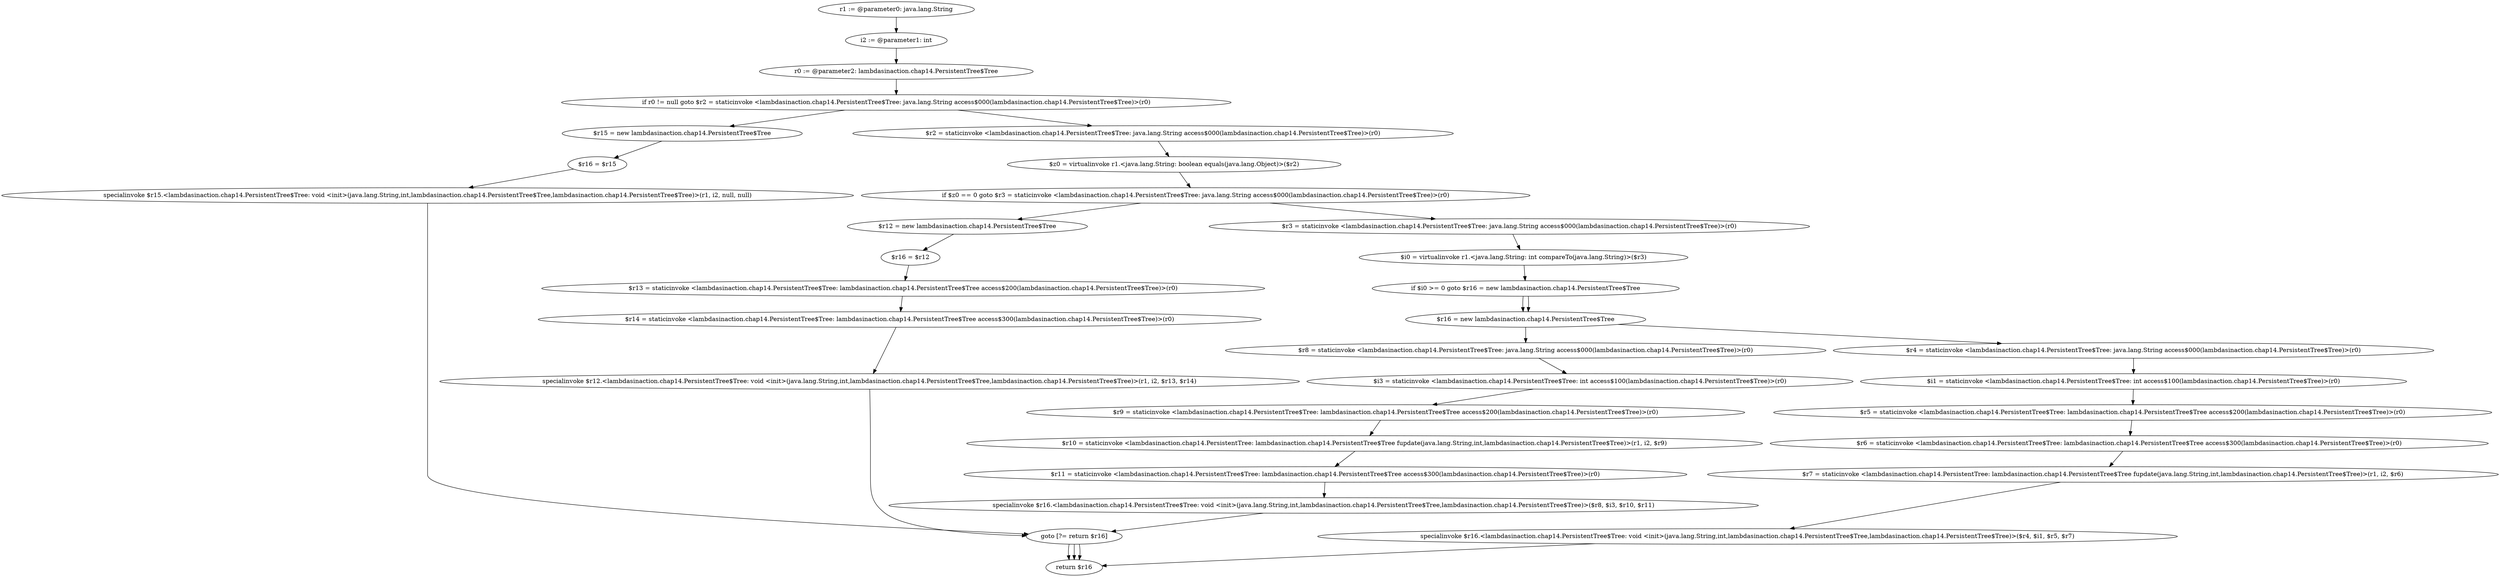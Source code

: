 digraph "unitGraph" {
    "r1 := @parameter0: java.lang.String"
    "i2 := @parameter1: int"
    "r0 := @parameter2: lambdasinaction.chap14.PersistentTree$Tree"
    "if r0 != null goto $r2 = staticinvoke <lambdasinaction.chap14.PersistentTree$Tree: java.lang.String access$000(lambdasinaction.chap14.PersistentTree$Tree)>(r0)"
    "$r15 = new lambdasinaction.chap14.PersistentTree$Tree"
    "$r16 = $r15"
    "specialinvoke $r15.<lambdasinaction.chap14.PersistentTree$Tree: void <init>(java.lang.String,int,lambdasinaction.chap14.PersistentTree$Tree,lambdasinaction.chap14.PersistentTree$Tree)>(r1, i2, null, null)"
    "goto [?= return $r16]"
    "$r2 = staticinvoke <lambdasinaction.chap14.PersistentTree$Tree: java.lang.String access$000(lambdasinaction.chap14.PersistentTree$Tree)>(r0)"
    "$z0 = virtualinvoke r1.<java.lang.String: boolean equals(java.lang.Object)>($r2)"
    "if $z0 == 0 goto $r3 = staticinvoke <lambdasinaction.chap14.PersistentTree$Tree: java.lang.String access$000(lambdasinaction.chap14.PersistentTree$Tree)>(r0)"
    "$r12 = new lambdasinaction.chap14.PersistentTree$Tree"
    "$r16 = $r12"
    "$r13 = staticinvoke <lambdasinaction.chap14.PersistentTree$Tree: lambdasinaction.chap14.PersistentTree$Tree access$200(lambdasinaction.chap14.PersistentTree$Tree)>(r0)"
    "$r14 = staticinvoke <lambdasinaction.chap14.PersistentTree$Tree: lambdasinaction.chap14.PersistentTree$Tree access$300(lambdasinaction.chap14.PersistentTree$Tree)>(r0)"
    "specialinvoke $r12.<lambdasinaction.chap14.PersistentTree$Tree: void <init>(java.lang.String,int,lambdasinaction.chap14.PersistentTree$Tree,lambdasinaction.chap14.PersistentTree$Tree)>(r1, i2, $r13, $r14)"
    "$r3 = staticinvoke <lambdasinaction.chap14.PersistentTree$Tree: java.lang.String access$000(lambdasinaction.chap14.PersistentTree$Tree)>(r0)"
    "$i0 = virtualinvoke r1.<java.lang.String: int compareTo(java.lang.String)>($r3)"
    "if $i0 >= 0 goto $r16 = new lambdasinaction.chap14.PersistentTree$Tree"
    "$r16 = new lambdasinaction.chap14.PersistentTree$Tree"
    "$r8 = staticinvoke <lambdasinaction.chap14.PersistentTree$Tree: java.lang.String access$000(lambdasinaction.chap14.PersistentTree$Tree)>(r0)"
    "$i3 = staticinvoke <lambdasinaction.chap14.PersistentTree$Tree: int access$100(lambdasinaction.chap14.PersistentTree$Tree)>(r0)"
    "$r9 = staticinvoke <lambdasinaction.chap14.PersistentTree$Tree: lambdasinaction.chap14.PersistentTree$Tree access$200(lambdasinaction.chap14.PersistentTree$Tree)>(r0)"
    "$r10 = staticinvoke <lambdasinaction.chap14.PersistentTree: lambdasinaction.chap14.PersistentTree$Tree fupdate(java.lang.String,int,lambdasinaction.chap14.PersistentTree$Tree)>(r1, i2, $r9)"
    "$r11 = staticinvoke <lambdasinaction.chap14.PersistentTree$Tree: lambdasinaction.chap14.PersistentTree$Tree access$300(lambdasinaction.chap14.PersistentTree$Tree)>(r0)"
    "specialinvoke $r16.<lambdasinaction.chap14.PersistentTree$Tree: void <init>(java.lang.String,int,lambdasinaction.chap14.PersistentTree$Tree,lambdasinaction.chap14.PersistentTree$Tree)>($r8, $i3, $r10, $r11)"
    "$r4 = staticinvoke <lambdasinaction.chap14.PersistentTree$Tree: java.lang.String access$000(lambdasinaction.chap14.PersistentTree$Tree)>(r0)"
    "$i1 = staticinvoke <lambdasinaction.chap14.PersistentTree$Tree: int access$100(lambdasinaction.chap14.PersistentTree$Tree)>(r0)"
    "$r5 = staticinvoke <lambdasinaction.chap14.PersistentTree$Tree: lambdasinaction.chap14.PersistentTree$Tree access$200(lambdasinaction.chap14.PersistentTree$Tree)>(r0)"
    "$r6 = staticinvoke <lambdasinaction.chap14.PersistentTree$Tree: lambdasinaction.chap14.PersistentTree$Tree access$300(lambdasinaction.chap14.PersistentTree$Tree)>(r0)"
    "$r7 = staticinvoke <lambdasinaction.chap14.PersistentTree: lambdasinaction.chap14.PersistentTree$Tree fupdate(java.lang.String,int,lambdasinaction.chap14.PersistentTree$Tree)>(r1, i2, $r6)"
    "specialinvoke $r16.<lambdasinaction.chap14.PersistentTree$Tree: void <init>(java.lang.String,int,lambdasinaction.chap14.PersistentTree$Tree,lambdasinaction.chap14.PersistentTree$Tree)>($r4, $i1, $r5, $r7)"
    "return $r16"
    "r1 := @parameter0: java.lang.String"->"i2 := @parameter1: int";
    "i2 := @parameter1: int"->"r0 := @parameter2: lambdasinaction.chap14.PersistentTree$Tree";
    "r0 := @parameter2: lambdasinaction.chap14.PersistentTree$Tree"->"if r0 != null goto $r2 = staticinvoke <lambdasinaction.chap14.PersistentTree$Tree: java.lang.String access$000(lambdasinaction.chap14.PersistentTree$Tree)>(r0)";
    "if r0 != null goto $r2 = staticinvoke <lambdasinaction.chap14.PersistentTree$Tree: java.lang.String access$000(lambdasinaction.chap14.PersistentTree$Tree)>(r0)"->"$r15 = new lambdasinaction.chap14.PersistentTree$Tree";
    "if r0 != null goto $r2 = staticinvoke <lambdasinaction.chap14.PersistentTree$Tree: java.lang.String access$000(lambdasinaction.chap14.PersistentTree$Tree)>(r0)"->"$r2 = staticinvoke <lambdasinaction.chap14.PersistentTree$Tree: java.lang.String access$000(lambdasinaction.chap14.PersistentTree$Tree)>(r0)";
    "$r15 = new lambdasinaction.chap14.PersistentTree$Tree"->"$r16 = $r15";
    "$r16 = $r15"->"specialinvoke $r15.<lambdasinaction.chap14.PersistentTree$Tree: void <init>(java.lang.String,int,lambdasinaction.chap14.PersistentTree$Tree,lambdasinaction.chap14.PersistentTree$Tree)>(r1, i2, null, null)";
    "specialinvoke $r15.<lambdasinaction.chap14.PersistentTree$Tree: void <init>(java.lang.String,int,lambdasinaction.chap14.PersistentTree$Tree,lambdasinaction.chap14.PersistentTree$Tree)>(r1, i2, null, null)"->"goto [?= return $r16]";
    "goto [?= return $r16]"->"return $r16";
    "$r2 = staticinvoke <lambdasinaction.chap14.PersistentTree$Tree: java.lang.String access$000(lambdasinaction.chap14.PersistentTree$Tree)>(r0)"->"$z0 = virtualinvoke r1.<java.lang.String: boolean equals(java.lang.Object)>($r2)";
    "$z0 = virtualinvoke r1.<java.lang.String: boolean equals(java.lang.Object)>($r2)"->"if $z0 == 0 goto $r3 = staticinvoke <lambdasinaction.chap14.PersistentTree$Tree: java.lang.String access$000(lambdasinaction.chap14.PersistentTree$Tree)>(r0)";
    "if $z0 == 0 goto $r3 = staticinvoke <lambdasinaction.chap14.PersistentTree$Tree: java.lang.String access$000(lambdasinaction.chap14.PersistentTree$Tree)>(r0)"->"$r12 = new lambdasinaction.chap14.PersistentTree$Tree";
    "if $z0 == 0 goto $r3 = staticinvoke <lambdasinaction.chap14.PersistentTree$Tree: java.lang.String access$000(lambdasinaction.chap14.PersistentTree$Tree)>(r0)"->"$r3 = staticinvoke <lambdasinaction.chap14.PersistentTree$Tree: java.lang.String access$000(lambdasinaction.chap14.PersistentTree$Tree)>(r0)";
    "$r12 = new lambdasinaction.chap14.PersistentTree$Tree"->"$r16 = $r12";
    "$r16 = $r12"->"$r13 = staticinvoke <lambdasinaction.chap14.PersistentTree$Tree: lambdasinaction.chap14.PersistentTree$Tree access$200(lambdasinaction.chap14.PersistentTree$Tree)>(r0)";
    "$r13 = staticinvoke <lambdasinaction.chap14.PersistentTree$Tree: lambdasinaction.chap14.PersistentTree$Tree access$200(lambdasinaction.chap14.PersistentTree$Tree)>(r0)"->"$r14 = staticinvoke <lambdasinaction.chap14.PersistentTree$Tree: lambdasinaction.chap14.PersistentTree$Tree access$300(lambdasinaction.chap14.PersistentTree$Tree)>(r0)";
    "$r14 = staticinvoke <lambdasinaction.chap14.PersistentTree$Tree: lambdasinaction.chap14.PersistentTree$Tree access$300(lambdasinaction.chap14.PersistentTree$Tree)>(r0)"->"specialinvoke $r12.<lambdasinaction.chap14.PersistentTree$Tree: void <init>(java.lang.String,int,lambdasinaction.chap14.PersistentTree$Tree,lambdasinaction.chap14.PersistentTree$Tree)>(r1, i2, $r13, $r14)";
    "specialinvoke $r12.<lambdasinaction.chap14.PersistentTree$Tree: void <init>(java.lang.String,int,lambdasinaction.chap14.PersistentTree$Tree,lambdasinaction.chap14.PersistentTree$Tree)>(r1, i2, $r13, $r14)"->"goto [?= return $r16]";
    "goto [?= return $r16]"->"return $r16";
    "$r3 = staticinvoke <lambdasinaction.chap14.PersistentTree$Tree: java.lang.String access$000(lambdasinaction.chap14.PersistentTree$Tree)>(r0)"->"$i0 = virtualinvoke r1.<java.lang.String: int compareTo(java.lang.String)>($r3)";
    "$i0 = virtualinvoke r1.<java.lang.String: int compareTo(java.lang.String)>($r3)"->"if $i0 >= 0 goto $r16 = new lambdasinaction.chap14.PersistentTree$Tree";
    "if $i0 >= 0 goto $r16 = new lambdasinaction.chap14.PersistentTree$Tree"->"$r16 = new lambdasinaction.chap14.PersistentTree$Tree";
    "if $i0 >= 0 goto $r16 = new lambdasinaction.chap14.PersistentTree$Tree"->"$r16 = new lambdasinaction.chap14.PersistentTree$Tree";
    "$r16 = new lambdasinaction.chap14.PersistentTree$Tree"->"$r8 = staticinvoke <lambdasinaction.chap14.PersistentTree$Tree: java.lang.String access$000(lambdasinaction.chap14.PersistentTree$Tree)>(r0)";
    "$r8 = staticinvoke <lambdasinaction.chap14.PersistentTree$Tree: java.lang.String access$000(lambdasinaction.chap14.PersistentTree$Tree)>(r0)"->"$i3 = staticinvoke <lambdasinaction.chap14.PersistentTree$Tree: int access$100(lambdasinaction.chap14.PersistentTree$Tree)>(r0)";
    "$i3 = staticinvoke <lambdasinaction.chap14.PersistentTree$Tree: int access$100(lambdasinaction.chap14.PersistentTree$Tree)>(r0)"->"$r9 = staticinvoke <lambdasinaction.chap14.PersistentTree$Tree: lambdasinaction.chap14.PersistentTree$Tree access$200(lambdasinaction.chap14.PersistentTree$Tree)>(r0)";
    "$r9 = staticinvoke <lambdasinaction.chap14.PersistentTree$Tree: lambdasinaction.chap14.PersistentTree$Tree access$200(lambdasinaction.chap14.PersistentTree$Tree)>(r0)"->"$r10 = staticinvoke <lambdasinaction.chap14.PersistentTree: lambdasinaction.chap14.PersistentTree$Tree fupdate(java.lang.String,int,lambdasinaction.chap14.PersistentTree$Tree)>(r1, i2, $r9)";
    "$r10 = staticinvoke <lambdasinaction.chap14.PersistentTree: lambdasinaction.chap14.PersistentTree$Tree fupdate(java.lang.String,int,lambdasinaction.chap14.PersistentTree$Tree)>(r1, i2, $r9)"->"$r11 = staticinvoke <lambdasinaction.chap14.PersistentTree$Tree: lambdasinaction.chap14.PersistentTree$Tree access$300(lambdasinaction.chap14.PersistentTree$Tree)>(r0)";
    "$r11 = staticinvoke <lambdasinaction.chap14.PersistentTree$Tree: lambdasinaction.chap14.PersistentTree$Tree access$300(lambdasinaction.chap14.PersistentTree$Tree)>(r0)"->"specialinvoke $r16.<lambdasinaction.chap14.PersistentTree$Tree: void <init>(java.lang.String,int,lambdasinaction.chap14.PersistentTree$Tree,lambdasinaction.chap14.PersistentTree$Tree)>($r8, $i3, $r10, $r11)";
    "specialinvoke $r16.<lambdasinaction.chap14.PersistentTree$Tree: void <init>(java.lang.String,int,lambdasinaction.chap14.PersistentTree$Tree,lambdasinaction.chap14.PersistentTree$Tree)>($r8, $i3, $r10, $r11)"->"goto [?= return $r16]";
    "goto [?= return $r16]"->"return $r16";
    "$r16 = new lambdasinaction.chap14.PersistentTree$Tree"->"$r4 = staticinvoke <lambdasinaction.chap14.PersistentTree$Tree: java.lang.String access$000(lambdasinaction.chap14.PersistentTree$Tree)>(r0)";
    "$r4 = staticinvoke <lambdasinaction.chap14.PersistentTree$Tree: java.lang.String access$000(lambdasinaction.chap14.PersistentTree$Tree)>(r0)"->"$i1 = staticinvoke <lambdasinaction.chap14.PersistentTree$Tree: int access$100(lambdasinaction.chap14.PersistentTree$Tree)>(r0)";
    "$i1 = staticinvoke <lambdasinaction.chap14.PersistentTree$Tree: int access$100(lambdasinaction.chap14.PersistentTree$Tree)>(r0)"->"$r5 = staticinvoke <lambdasinaction.chap14.PersistentTree$Tree: lambdasinaction.chap14.PersistentTree$Tree access$200(lambdasinaction.chap14.PersistentTree$Tree)>(r0)";
    "$r5 = staticinvoke <lambdasinaction.chap14.PersistentTree$Tree: lambdasinaction.chap14.PersistentTree$Tree access$200(lambdasinaction.chap14.PersistentTree$Tree)>(r0)"->"$r6 = staticinvoke <lambdasinaction.chap14.PersistentTree$Tree: lambdasinaction.chap14.PersistentTree$Tree access$300(lambdasinaction.chap14.PersistentTree$Tree)>(r0)";
    "$r6 = staticinvoke <lambdasinaction.chap14.PersistentTree$Tree: lambdasinaction.chap14.PersistentTree$Tree access$300(lambdasinaction.chap14.PersistentTree$Tree)>(r0)"->"$r7 = staticinvoke <lambdasinaction.chap14.PersistentTree: lambdasinaction.chap14.PersistentTree$Tree fupdate(java.lang.String,int,lambdasinaction.chap14.PersistentTree$Tree)>(r1, i2, $r6)";
    "$r7 = staticinvoke <lambdasinaction.chap14.PersistentTree: lambdasinaction.chap14.PersistentTree$Tree fupdate(java.lang.String,int,lambdasinaction.chap14.PersistentTree$Tree)>(r1, i2, $r6)"->"specialinvoke $r16.<lambdasinaction.chap14.PersistentTree$Tree: void <init>(java.lang.String,int,lambdasinaction.chap14.PersistentTree$Tree,lambdasinaction.chap14.PersistentTree$Tree)>($r4, $i1, $r5, $r7)";
    "specialinvoke $r16.<lambdasinaction.chap14.PersistentTree$Tree: void <init>(java.lang.String,int,lambdasinaction.chap14.PersistentTree$Tree,lambdasinaction.chap14.PersistentTree$Tree)>($r4, $i1, $r5, $r7)"->"return $r16";
}
